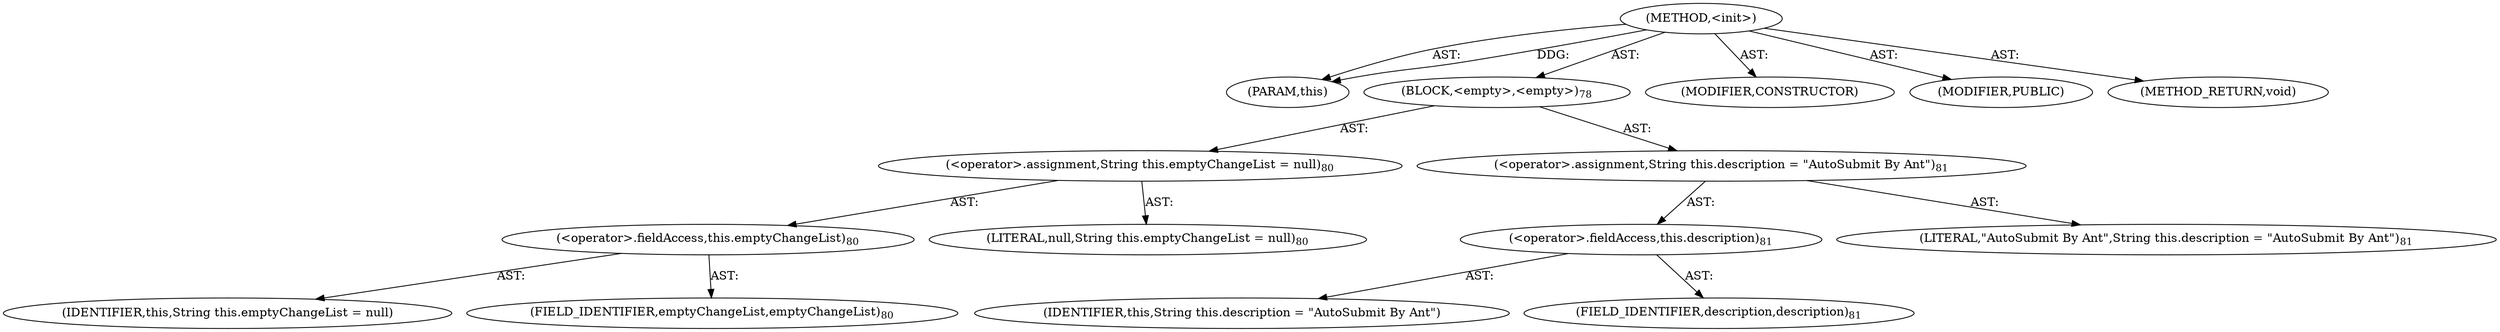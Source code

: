 digraph "&lt;init&gt;" {  
"111669149700" [label = <(METHOD,&lt;init&gt;)> ]
"115964117005" [label = <(PARAM,this)> ]
"25769803784" [label = <(BLOCK,&lt;empty&gt;,&lt;empty&gt;)<SUB>78</SUB>> ]
"30064771110" [label = <(&lt;operator&gt;.assignment,String this.emptyChangeList = null)<SUB>80</SUB>> ]
"30064771111" [label = <(&lt;operator&gt;.fieldAccess,this.emptyChangeList)<SUB>80</SUB>> ]
"68719476788" [label = <(IDENTIFIER,this,String this.emptyChangeList = null)> ]
"55834574852" [label = <(FIELD_IDENTIFIER,emptyChangeList,emptyChangeList)<SUB>80</SUB>> ]
"90194313222" [label = <(LITERAL,null,String this.emptyChangeList = null)<SUB>80</SUB>> ]
"30064771112" [label = <(&lt;operator&gt;.assignment,String this.description = &quot;AutoSubmit By Ant&quot;)<SUB>81</SUB>> ]
"30064771113" [label = <(&lt;operator&gt;.fieldAccess,this.description)<SUB>81</SUB>> ]
"68719476789" [label = <(IDENTIFIER,this,String this.description = &quot;AutoSubmit By Ant&quot;)> ]
"55834574853" [label = <(FIELD_IDENTIFIER,description,description)<SUB>81</SUB>> ]
"90194313223" [label = <(LITERAL,&quot;AutoSubmit By Ant&quot;,String this.description = &quot;AutoSubmit By Ant&quot;)<SUB>81</SUB>> ]
"133143986186" [label = <(MODIFIER,CONSTRUCTOR)> ]
"133143986187" [label = <(MODIFIER,PUBLIC)> ]
"128849018884" [label = <(METHOD_RETURN,void)> ]
  "111669149700" -> "115964117005"  [ label = "AST: "] 
  "111669149700" -> "25769803784"  [ label = "AST: "] 
  "111669149700" -> "133143986186"  [ label = "AST: "] 
  "111669149700" -> "133143986187"  [ label = "AST: "] 
  "111669149700" -> "128849018884"  [ label = "AST: "] 
  "25769803784" -> "30064771110"  [ label = "AST: "] 
  "25769803784" -> "30064771112"  [ label = "AST: "] 
  "30064771110" -> "30064771111"  [ label = "AST: "] 
  "30064771110" -> "90194313222"  [ label = "AST: "] 
  "30064771111" -> "68719476788"  [ label = "AST: "] 
  "30064771111" -> "55834574852"  [ label = "AST: "] 
  "30064771112" -> "30064771113"  [ label = "AST: "] 
  "30064771112" -> "90194313223"  [ label = "AST: "] 
  "30064771113" -> "68719476789"  [ label = "AST: "] 
  "30064771113" -> "55834574853"  [ label = "AST: "] 
  "111669149700" -> "115964117005"  [ label = "DDG: "] 
}
